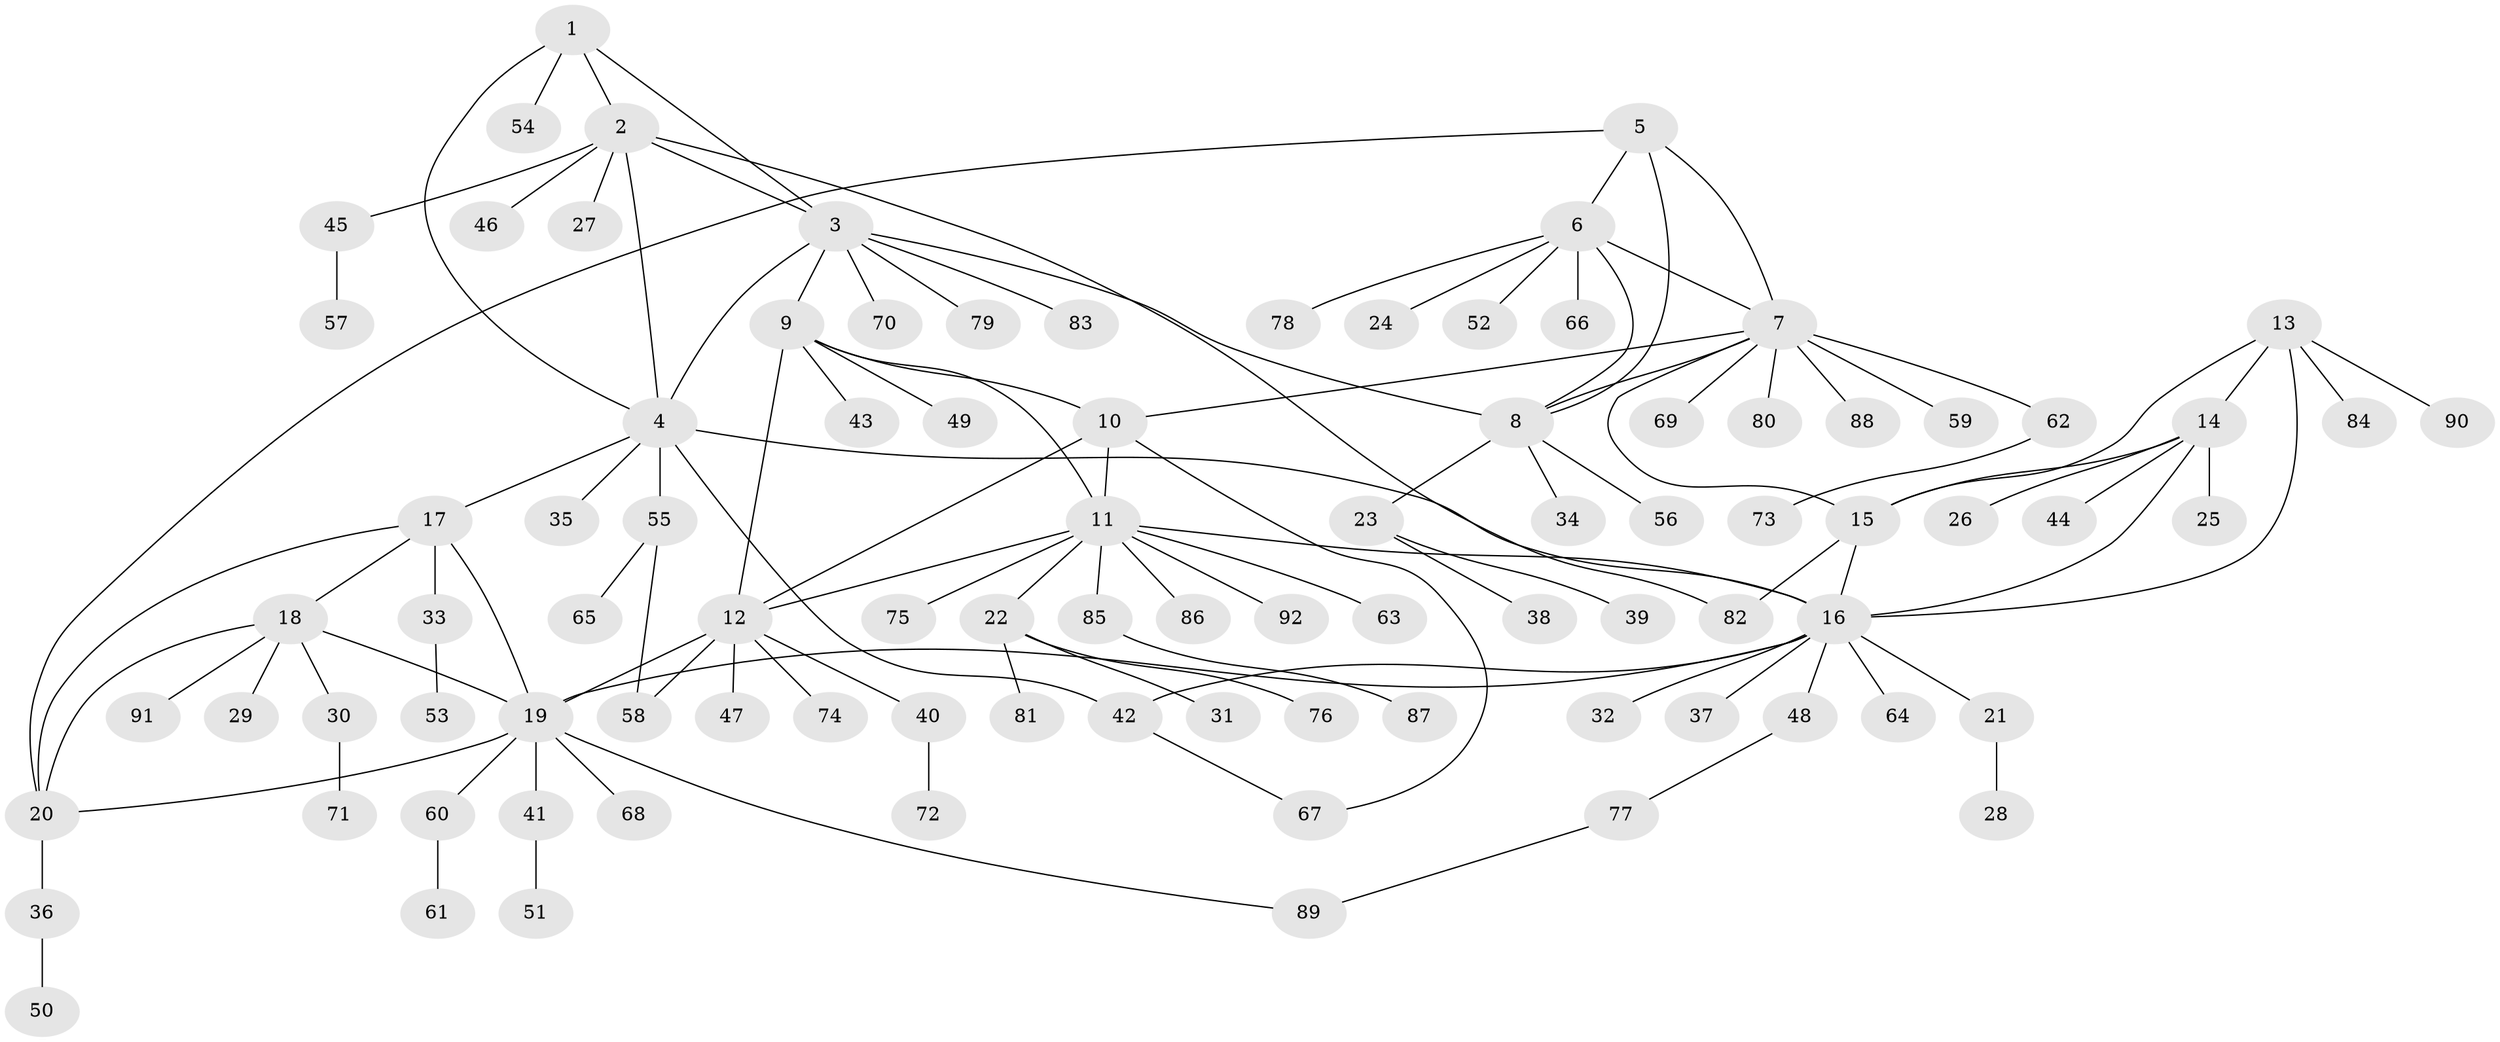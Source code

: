 // coarse degree distribution, {7: 0.058823529411764705, 11: 0.014705882352941176, 6: 0.029411764705882353, 8: 0.04411764705882353, 3: 0.058823529411764705, 14: 0.014705882352941176, 4: 0.029411764705882353, 1: 0.6617647058823529, 2: 0.08823529411764706}
// Generated by graph-tools (version 1.1) at 2025/52/02/27/25 19:52:14]
// undirected, 92 vertices, 117 edges
graph export_dot {
graph [start="1"]
  node [color=gray90,style=filled];
  1;
  2;
  3;
  4;
  5;
  6;
  7;
  8;
  9;
  10;
  11;
  12;
  13;
  14;
  15;
  16;
  17;
  18;
  19;
  20;
  21;
  22;
  23;
  24;
  25;
  26;
  27;
  28;
  29;
  30;
  31;
  32;
  33;
  34;
  35;
  36;
  37;
  38;
  39;
  40;
  41;
  42;
  43;
  44;
  45;
  46;
  47;
  48;
  49;
  50;
  51;
  52;
  53;
  54;
  55;
  56;
  57;
  58;
  59;
  60;
  61;
  62;
  63;
  64;
  65;
  66;
  67;
  68;
  69;
  70;
  71;
  72;
  73;
  74;
  75;
  76;
  77;
  78;
  79;
  80;
  81;
  82;
  83;
  84;
  85;
  86;
  87;
  88;
  89;
  90;
  91;
  92;
  1 -- 2;
  1 -- 3;
  1 -- 4;
  1 -- 54;
  2 -- 3;
  2 -- 4;
  2 -- 27;
  2 -- 45;
  2 -- 46;
  2 -- 82;
  3 -- 4;
  3 -- 8;
  3 -- 9;
  3 -- 70;
  3 -- 79;
  3 -- 83;
  4 -- 16;
  4 -- 17;
  4 -- 35;
  4 -- 42;
  4 -- 55;
  5 -- 6;
  5 -- 7;
  5 -- 8;
  5 -- 20;
  6 -- 7;
  6 -- 8;
  6 -- 24;
  6 -- 52;
  6 -- 66;
  6 -- 78;
  7 -- 8;
  7 -- 10;
  7 -- 15;
  7 -- 59;
  7 -- 62;
  7 -- 69;
  7 -- 80;
  7 -- 88;
  8 -- 23;
  8 -- 34;
  8 -- 56;
  9 -- 10;
  9 -- 11;
  9 -- 12;
  9 -- 43;
  9 -- 49;
  10 -- 11;
  10 -- 12;
  10 -- 67;
  11 -- 12;
  11 -- 16;
  11 -- 22;
  11 -- 63;
  11 -- 75;
  11 -- 85;
  11 -- 86;
  11 -- 92;
  12 -- 19;
  12 -- 40;
  12 -- 47;
  12 -- 58;
  12 -- 74;
  13 -- 14;
  13 -- 15;
  13 -- 16;
  13 -- 84;
  13 -- 90;
  14 -- 15;
  14 -- 16;
  14 -- 25;
  14 -- 26;
  14 -- 44;
  15 -- 16;
  15 -- 82;
  16 -- 19;
  16 -- 21;
  16 -- 32;
  16 -- 37;
  16 -- 42;
  16 -- 48;
  16 -- 64;
  17 -- 18;
  17 -- 19;
  17 -- 20;
  17 -- 33;
  18 -- 19;
  18 -- 20;
  18 -- 29;
  18 -- 30;
  18 -- 91;
  19 -- 20;
  19 -- 41;
  19 -- 60;
  19 -- 68;
  19 -- 89;
  20 -- 36;
  21 -- 28;
  22 -- 31;
  22 -- 76;
  22 -- 81;
  23 -- 38;
  23 -- 39;
  30 -- 71;
  33 -- 53;
  36 -- 50;
  40 -- 72;
  41 -- 51;
  42 -- 67;
  45 -- 57;
  48 -- 77;
  55 -- 58;
  55 -- 65;
  60 -- 61;
  62 -- 73;
  77 -- 89;
  85 -- 87;
}
